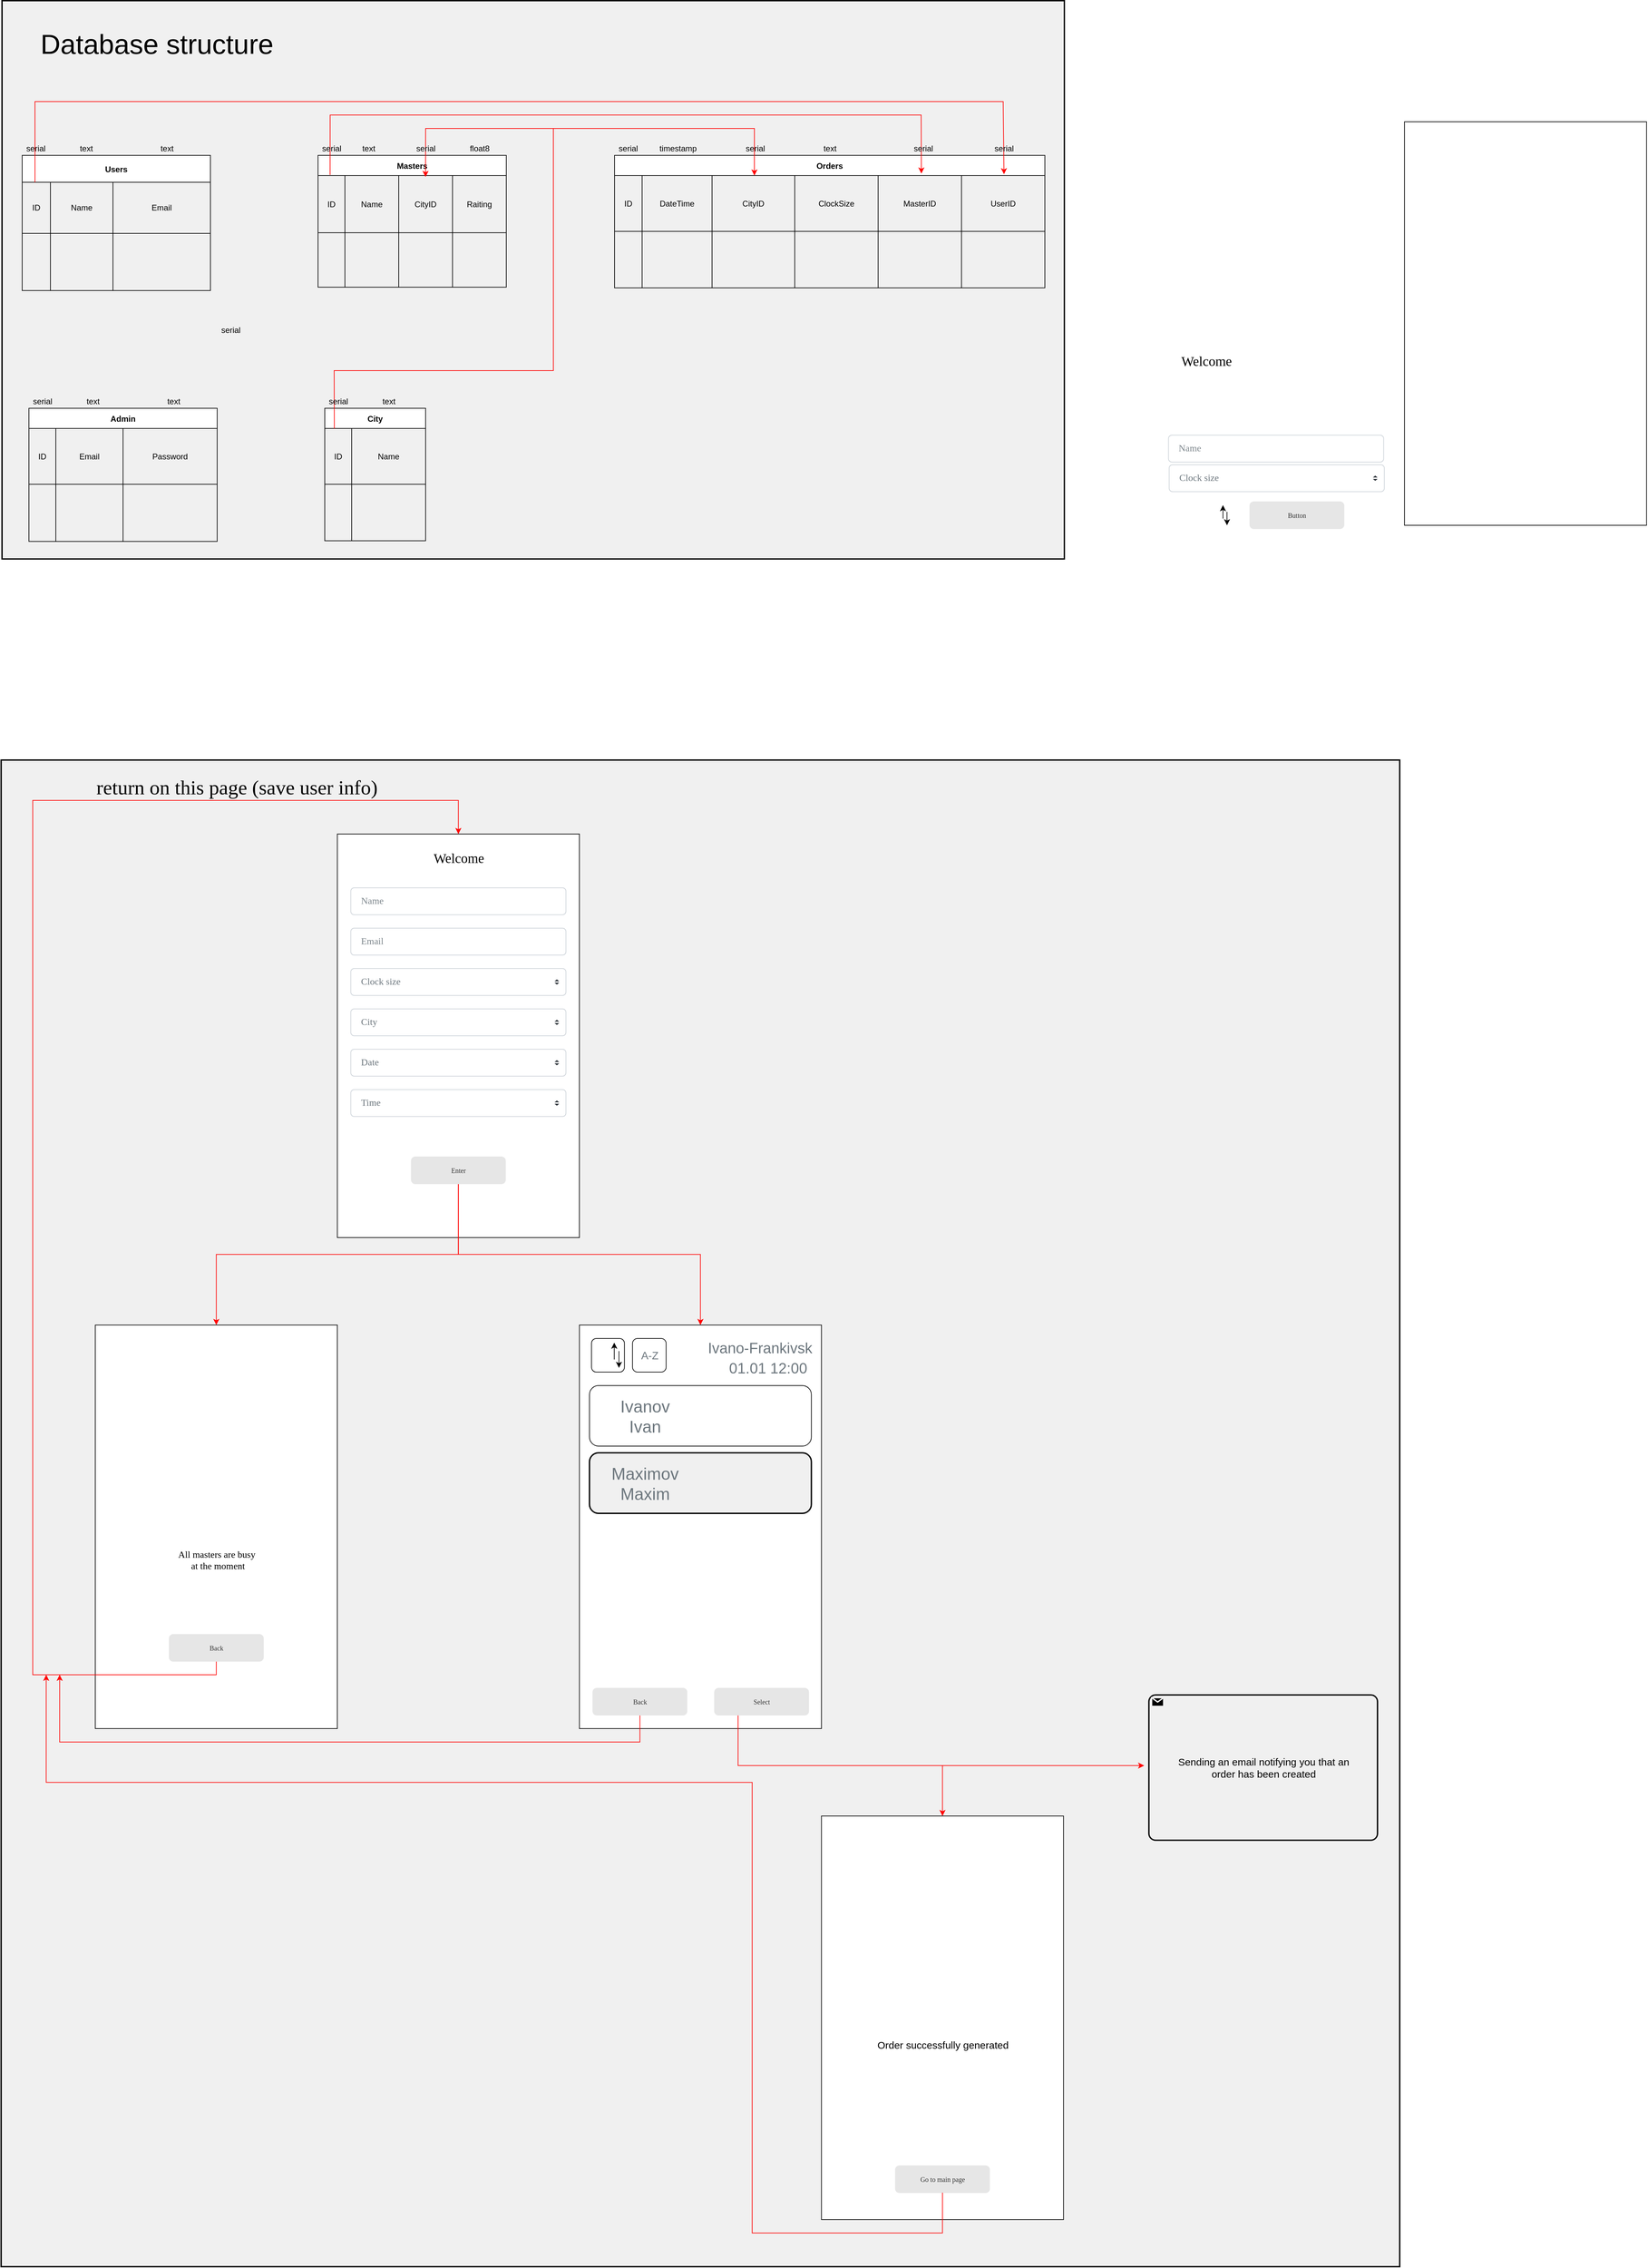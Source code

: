 <mxfile version="16.5.4" type="device"><diagram id="6AkVYwyPVbesrVdeJrqH" name="Page-1"><mxGraphModel dx="5891" dy="3206" grid="1" gridSize="10" guides="1" tooltips="1" connect="1" arrows="1" fold="1" page="1" pageScale="1" pageWidth="827" pageHeight="1169" math="0" shadow="0"><root><mxCell id="0"/><mxCell id="1" parent="0"/><mxCell id="AcTTHgDZpzaGpi12EPI8-142" value="" style="rounded=0;whiteSpace=wrap;html=1;fontSize=41;fontColor=#000000;strokeWidth=2;fillColor=#F0F0F0;gradientColor=none;" vertex="1" parent="1"><mxGeometry x="38.72" y="1169" width="2080" height="2240" as="geometry"/></mxCell><mxCell id="AcTTHgDZpzaGpi12EPI8-140" value="" style="rounded=0;whiteSpace=wrap;html=1;fontSize=15;fontColor=#000000;strokeWidth=2;fillColor=#F0F0F0;gradientColor=none;" vertex="1" parent="1"><mxGeometry x="40" y="40" width="1580" height="830" as="geometry"/></mxCell><mxCell id="aVR1BAZM5FsVwJUyfUBH-1" value="Users" style="shape=table;startSize=40;container=1;collapsible=0;childLayout=tableLayout;fontStyle=1;align=center;" parent="1" vertex="1"><mxGeometry x="70" y="270" width="280" height="201" as="geometry"/></mxCell><mxCell id="aVR1BAZM5FsVwJUyfUBH-2" value="" style="shape=tableRow;horizontal=0;startSize=0;swimlaneHead=0;swimlaneBody=0;top=0;left=0;bottom=0;right=0;collapsible=0;dropTarget=0;fillColor=none;points=[[0,0.5],[1,0.5]];portConstraint=eastwest;" parent="aVR1BAZM5FsVwJUyfUBH-1" vertex="1"><mxGeometry y="40" width="280" height="76" as="geometry"/></mxCell><mxCell id="aVR1BAZM5FsVwJUyfUBH-3" value="ID" style="shape=partialRectangle;html=1;whiteSpace=wrap;connectable=0;fillColor=none;top=0;left=0;bottom=0;right=0;overflow=hidden;" parent="aVR1BAZM5FsVwJUyfUBH-2" vertex="1"><mxGeometry width="42" height="76" as="geometry"><mxRectangle width="42" height="76" as="alternateBounds"/></mxGeometry></mxCell><mxCell id="aVR1BAZM5FsVwJUyfUBH-4" value="Name" style="shape=partialRectangle;html=1;whiteSpace=wrap;connectable=0;fillColor=none;top=0;left=0;bottom=0;right=0;overflow=hidden;" parent="aVR1BAZM5FsVwJUyfUBH-2" vertex="1"><mxGeometry x="42" width="93" height="76" as="geometry"><mxRectangle width="93" height="76" as="alternateBounds"/></mxGeometry></mxCell><mxCell id="aVR1BAZM5FsVwJUyfUBH-5" value="Email" style="shape=partialRectangle;html=1;whiteSpace=wrap;connectable=0;fillColor=none;top=0;left=0;bottom=0;right=0;overflow=hidden;" parent="aVR1BAZM5FsVwJUyfUBH-2" vertex="1"><mxGeometry x="135" width="145" height="76" as="geometry"><mxRectangle width="145" height="76" as="alternateBounds"/></mxGeometry></mxCell><mxCell id="aVR1BAZM5FsVwJUyfUBH-6" value="" style="shape=tableRow;horizontal=0;startSize=0;swimlaneHead=0;swimlaneBody=0;top=0;left=0;bottom=0;right=0;collapsible=0;dropTarget=0;fillColor=none;points=[[0,0.5],[1,0.5]];portConstraint=eastwest;" parent="aVR1BAZM5FsVwJUyfUBH-1" vertex="1"><mxGeometry y="116" width="280" height="85" as="geometry"/></mxCell><mxCell id="aVR1BAZM5FsVwJUyfUBH-7" style="shape=partialRectangle;html=1;whiteSpace=wrap;connectable=0;fillColor=none;top=0;left=0;bottom=0;right=0;overflow=hidden;" parent="aVR1BAZM5FsVwJUyfUBH-6" vertex="1"><mxGeometry width="42" height="85" as="geometry"><mxRectangle width="42" height="85" as="alternateBounds"/></mxGeometry></mxCell><mxCell id="aVR1BAZM5FsVwJUyfUBH-8" value="" style="shape=partialRectangle;html=1;whiteSpace=wrap;connectable=0;fillColor=none;top=0;left=0;bottom=0;right=0;overflow=hidden;" parent="aVR1BAZM5FsVwJUyfUBH-6" vertex="1"><mxGeometry x="42" width="93" height="85" as="geometry"><mxRectangle width="93" height="85" as="alternateBounds"/></mxGeometry></mxCell><mxCell id="aVR1BAZM5FsVwJUyfUBH-9" value="" style="shape=partialRectangle;html=1;whiteSpace=wrap;connectable=0;fillColor=none;top=0;left=0;bottom=0;right=0;overflow=hidden;" parent="aVR1BAZM5FsVwJUyfUBH-6" vertex="1"><mxGeometry x="135" width="145" height="85" as="geometry"><mxRectangle width="145" height="85" as="alternateBounds"/></mxGeometry></mxCell><mxCell id="aVR1BAZM5FsVwJUyfUBH-10" value="Masters" style="shape=table;startSize=30;container=1;collapsible=0;childLayout=tableLayout;fontStyle=1;align=center;" parent="1" vertex="1"><mxGeometry x="510" y="270" width="280" height="196" as="geometry"/></mxCell><mxCell id="aVR1BAZM5FsVwJUyfUBH-11" value="" style="shape=tableRow;horizontal=0;startSize=0;swimlaneHead=0;swimlaneBody=0;top=0;left=0;bottom=0;right=0;collapsible=0;dropTarget=0;fillColor=none;points=[[0,0.5],[1,0.5]];portConstraint=eastwest;" parent="aVR1BAZM5FsVwJUyfUBH-10" vertex="1"><mxGeometry y="30" width="280" height="85" as="geometry"/></mxCell><mxCell id="aVR1BAZM5FsVwJUyfUBH-12" value="ID" style="shape=partialRectangle;html=1;whiteSpace=wrap;connectable=0;fillColor=none;top=0;left=0;bottom=0;right=0;overflow=hidden;" parent="aVR1BAZM5FsVwJUyfUBH-11" vertex="1"><mxGeometry width="40" height="85" as="geometry"><mxRectangle width="40" height="85" as="alternateBounds"/></mxGeometry></mxCell><mxCell id="aVR1BAZM5FsVwJUyfUBH-13" value="Name" style="shape=partialRectangle;html=1;whiteSpace=wrap;connectable=0;fillColor=none;top=0;left=0;bottom=0;right=0;overflow=hidden;" parent="aVR1BAZM5FsVwJUyfUBH-11" vertex="1"><mxGeometry x="40" width="80" height="85" as="geometry"><mxRectangle width="80" height="85" as="alternateBounds"/></mxGeometry></mxCell><mxCell id="aVR1BAZM5FsVwJUyfUBH-14" value="CityID" style="shape=partialRectangle;html=1;whiteSpace=wrap;connectable=0;fillColor=none;top=0;left=0;bottom=0;right=0;overflow=hidden;" parent="aVR1BAZM5FsVwJUyfUBH-11" vertex="1"><mxGeometry x="120" width="80" height="85" as="geometry"><mxRectangle width="80" height="85" as="alternateBounds"/></mxGeometry></mxCell><mxCell id="aVR1BAZM5FsVwJUyfUBH-15" value="Raiting" style="shape=partialRectangle;html=1;whiteSpace=wrap;connectable=0;fillColor=none;top=0;left=0;bottom=0;right=0;overflow=hidden;" parent="aVR1BAZM5FsVwJUyfUBH-11" vertex="1"><mxGeometry x="200" width="80" height="85" as="geometry"><mxRectangle width="80" height="85" as="alternateBounds"/></mxGeometry></mxCell><mxCell id="aVR1BAZM5FsVwJUyfUBH-16" value="" style="shape=tableRow;horizontal=0;startSize=0;swimlaneHead=0;swimlaneBody=0;top=0;left=0;bottom=0;right=0;collapsible=0;dropTarget=0;fillColor=none;points=[[0,0.5],[1,0.5]];portConstraint=eastwest;" parent="aVR1BAZM5FsVwJUyfUBH-10" vertex="1"><mxGeometry y="115" width="280" height="81" as="geometry"/></mxCell><mxCell id="aVR1BAZM5FsVwJUyfUBH-17" style="shape=partialRectangle;html=1;whiteSpace=wrap;connectable=0;fillColor=none;top=0;left=0;bottom=0;right=0;overflow=hidden;" parent="aVR1BAZM5FsVwJUyfUBH-16" vertex="1"><mxGeometry width="40" height="81" as="geometry"><mxRectangle width="40" height="81" as="alternateBounds"/></mxGeometry></mxCell><mxCell id="aVR1BAZM5FsVwJUyfUBH-18" value="" style="shape=partialRectangle;html=1;whiteSpace=wrap;connectable=0;fillColor=none;top=0;left=0;bottom=0;right=0;overflow=hidden;" parent="aVR1BAZM5FsVwJUyfUBH-16" vertex="1"><mxGeometry x="40" width="80" height="81" as="geometry"><mxRectangle width="80" height="81" as="alternateBounds"/></mxGeometry></mxCell><mxCell id="aVR1BAZM5FsVwJUyfUBH-19" value="" style="shape=partialRectangle;html=1;whiteSpace=wrap;connectable=0;fillColor=none;top=0;left=0;bottom=0;right=0;overflow=hidden;" parent="aVR1BAZM5FsVwJUyfUBH-16" vertex="1"><mxGeometry x="120" width="80" height="81" as="geometry"><mxRectangle width="80" height="81" as="alternateBounds"/></mxGeometry></mxCell><mxCell id="aVR1BAZM5FsVwJUyfUBH-20" value="" style="shape=partialRectangle;html=1;whiteSpace=wrap;connectable=0;fillColor=none;top=0;left=0;bottom=0;right=0;overflow=hidden;" parent="aVR1BAZM5FsVwJUyfUBH-16" vertex="1"><mxGeometry x="200" width="80" height="81" as="geometry"><mxRectangle width="80" height="81" as="alternateBounds"/></mxGeometry></mxCell><mxCell id="aVR1BAZM5FsVwJUyfUBH-21" value="Orders" style="shape=table;startSize=30;container=1;collapsible=0;childLayout=tableLayout;fontStyle=1;align=center;" parent="1" vertex="1"><mxGeometry x="951" y="270" width="640" height="197" as="geometry"/></mxCell><mxCell id="aVR1BAZM5FsVwJUyfUBH-22" value="" style="shape=tableRow;horizontal=0;startSize=0;swimlaneHead=0;swimlaneBody=0;top=0;left=0;bottom=0;right=0;collapsible=0;dropTarget=0;fillColor=none;points=[[0,0.5],[1,0.5]];portConstraint=eastwest;" parent="aVR1BAZM5FsVwJUyfUBH-21" vertex="1"><mxGeometry y="30" width="640" height="83" as="geometry"/></mxCell><mxCell id="aVR1BAZM5FsVwJUyfUBH-23" value="ID" style="shape=partialRectangle;html=1;whiteSpace=wrap;connectable=0;fillColor=none;top=0;left=0;bottom=0;right=0;overflow=hidden;" parent="aVR1BAZM5FsVwJUyfUBH-22" vertex="1"><mxGeometry width="41" height="83" as="geometry"><mxRectangle width="41" height="83" as="alternateBounds"/></mxGeometry></mxCell><mxCell id="aVR1BAZM5FsVwJUyfUBH-24" value="DateTime" style="shape=partialRectangle;html=1;whiteSpace=wrap;connectable=0;fillColor=none;top=0;left=0;bottom=0;right=0;overflow=hidden;" parent="aVR1BAZM5FsVwJUyfUBH-22" vertex="1"><mxGeometry x="41" width="104" height="83" as="geometry"><mxRectangle width="104" height="83" as="alternateBounds"/></mxGeometry></mxCell><mxCell id="aVR1BAZM5FsVwJUyfUBH-25" value="CityID" style="shape=partialRectangle;html=1;whiteSpace=wrap;connectable=0;fillColor=none;top=0;left=0;bottom=0;right=0;overflow=hidden;" parent="aVR1BAZM5FsVwJUyfUBH-22" vertex="1"><mxGeometry x="145" width="123" height="83" as="geometry"><mxRectangle width="123" height="83" as="alternateBounds"/></mxGeometry></mxCell><mxCell id="aVR1BAZM5FsVwJUyfUBH-26" value="ClockSize" style="shape=partialRectangle;html=1;whiteSpace=wrap;connectable=0;fillColor=none;top=0;left=0;bottom=0;right=0;overflow=hidden;" parent="aVR1BAZM5FsVwJUyfUBH-22" vertex="1"><mxGeometry x="268" width="124" height="83" as="geometry"><mxRectangle width="124" height="83" as="alternateBounds"/></mxGeometry></mxCell><mxCell id="aVR1BAZM5FsVwJUyfUBH-27" value="MasterID" style="shape=partialRectangle;html=1;whiteSpace=wrap;connectable=0;fillColor=none;top=0;left=0;bottom=0;right=0;overflow=hidden;" parent="aVR1BAZM5FsVwJUyfUBH-22" vertex="1"><mxGeometry x="392" width="124" height="83" as="geometry"><mxRectangle width="124" height="83" as="alternateBounds"/></mxGeometry></mxCell><mxCell id="aVR1BAZM5FsVwJUyfUBH-28" value="UserID" style="shape=partialRectangle;html=1;whiteSpace=wrap;connectable=0;fillColor=none;top=0;left=0;bottom=0;right=0;overflow=hidden;" parent="aVR1BAZM5FsVwJUyfUBH-22" vertex="1"><mxGeometry x="516" width="124" height="83" as="geometry"><mxRectangle width="124" height="83" as="alternateBounds"/></mxGeometry></mxCell><mxCell id="aVR1BAZM5FsVwJUyfUBH-29" value="" style="shape=tableRow;horizontal=0;startSize=0;swimlaneHead=0;swimlaneBody=0;top=0;left=0;bottom=0;right=0;collapsible=0;dropTarget=0;fillColor=none;points=[[0,0.5],[1,0.5]];portConstraint=eastwest;" parent="aVR1BAZM5FsVwJUyfUBH-21" vertex="1"><mxGeometry y="113" width="640" height="84" as="geometry"/></mxCell><mxCell id="aVR1BAZM5FsVwJUyfUBH-30" value="" style="shape=partialRectangle;html=1;whiteSpace=wrap;connectable=0;fillColor=none;top=0;left=0;bottom=0;right=0;overflow=hidden;" parent="aVR1BAZM5FsVwJUyfUBH-29" vertex="1"><mxGeometry width="41" height="84" as="geometry"><mxRectangle width="41" height="84" as="alternateBounds"/></mxGeometry></mxCell><mxCell id="aVR1BAZM5FsVwJUyfUBH-31" value="" style="shape=partialRectangle;html=1;whiteSpace=wrap;connectable=0;fillColor=none;top=0;left=0;bottom=0;right=0;overflow=hidden;" parent="aVR1BAZM5FsVwJUyfUBH-29" vertex="1"><mxGeometry x="41" width="104" height="84" as="geometry"><mxRectangle width="104" height="84" as="alternateBounds"/></mxGeometry></mxCell><mxCell id="aVR1BAZM5FsVwJUyfUBH-32" value="" style="shape=partialRectangle;html=1;whiteSpace=wrap;connectable=0;fillColor=none;top=0;left=0;bottom=0;right=0;overflow=hidden;" parent="aVR1BAZM5FsVwJUyfUBH-29" vertex="1"><mxGeometry x="145" width="123" height="84" as="geometry"><mxRectangle width="123" height="84" as="alternateBounds"/></mxGeometry></mxCell><mxCell id="aVR1BAZM5FsVwJUyfUBH-33" style="shape=partialRectangle;html=1;whiteSpace=wrap;connectable=0;fillColor=none;top=0;left=0;bottom=0;right=0;overflow=hidden;" parent="aVR1BAZM5FsVwJUyfUBH-29" vertex="1"><mxGeometry x="268" width="124" height="84" as="geometry"><mxRectangle width="124" height="84" as="alternateBounds"/></mxGeometry></mxCell><mxCell id="aVR1BAZM5FsVwJUyfUBH-34" style="shape=partialRectangle;html=1;whiteSpace=wrap;connectable=0;fillColor=none;top=0;left=0;bottom=0;right=0;overflow=hidden;" parent="aVR1BAZM5FsVwJUyfUBH-29" vertex="1"><mxGeometry x="392" width="124" height="84" as="geometry"><mxRectangle width="124" height="84" as="alternateBounds"/></mxGeometry></mxCell><mxCell id="aVR1BAZM5FsVwJUyfUBH-35" style="shape=partialRectangle;html=1;whiteSpace=wrap;connectable=0;fillColor=none;top=0;left=0;bottom=0;right=0;overflow=hidden;" parent="aVR1BAZM5FsVwJUyfUBH-29" vertex="1"><mxGeometry x="516" width="124" height="84" as="geometry"><mxRectangle width="124" height="84" as="alternateBounds"/></mxGeometry></mxCell><mxCell id="aVR1BAZM5FsVwJUyfUBH-36" value="Admin" style="shape=table;startSize=30;container=1;collapsible=0;childLayout=tableLayout;fontStyle=1;align=center;" parent="1" vertex="1"><mxGeometry x="80" y="646" width="280" height="198" as="geometry"/></mxCell><mxCell id="aVR1BAZM5FsVwJUyfUBH-37" value="" style="shape=tableRow;horizontal=0;startSize=0;swimlaneHead=0;swimlaneBody=0;top=0;left=0;bottom=0;right=0;collapsible=0;dropTarget=0;fillColor=none;points=[[0,0.5],[1,0.5]];portConstraint=eastwest;" parent="aVR1BAZM5FsVwJUyfUBH-36" vertex="1"><mxGeometry y="30" width="280" height="83" as="geometry"/></mxCell><mxCell id="aVR1BAZM5FsVwJUyfUBH-38" value="ID" style="shape=partialRectangle;html=1;whiteSpace=wrap;connectable=0;fillColor=none;top=0;left=0;bottom=0;right=0;overflow=hidden;" parent="aVR1BAZM5FsVwJUyfUBH-37" vertex="1"><mxGeometry width="40" height="83" as="geometry"><mxRectangle width="40" height="83" as="alternateBounds"/></mxGeometry></mxCell><mxCell id="aVR1BAZM5FsVwJUyfUBH-39" value="Email" style="shape=partialRectangle;html=1;whiteSpace=wrap;connectable=0;fillColor=none;top=0;left=0;bottom=0;right=0;overflow=hidden;" parent="aVR1BAZM5FsVwJUyfUBH-37" vertex="1"><mxGeometry x="40" width="100" height="83" as="geometry"><mxRectangle width="100" height="83" as="alternateBounds"/></mxGeometry></mxCell><mxCell id="aVR1BAZM5FsVwJUyfUBH-40" value="Password" style="shape=partialRectangle;html=1;whiteSpace=wrap;connectable=0;fillColor=none;top=0;left=0;bottom=0;right=0;overflow=hidden;" parent="aVR1BAZM5FsVwJUyfUBH-37" vertex="1"><mxGeometry x="140" width="140" height="83" as="geometry"><mxRectangle width="140" height="83" as="alternateBounds"/></mxGeometry></mxCell><mxCell id="aVR1BAZM5FsVwJUyfUBH-41" value="" style="shape=tableRow;horizontal=0;startSize=0;swimlaneHead=0;swimlaneBody=0;top=0;left=0;bottom=0;right=0;collapsible=0;dropTarget=0;fillColor=none;points=[[0,0.5],[1,0.5]];portConstraint=eastwest;" parent="aVR1BAZM5FsVwJUyfUBH-36" vertex="1"><mxGeometry y="113" width="280" height="85" as="geometry"/></mxCell><mxCell id="aVR1BAZM5FsVwJUyfUBH-42" value="" style="shape=partialRectangle;html=1;whiteSpace=wrap;connectable=0;fillColor=none;top=0;left=0;bottom=0;right=0;overflow=hidden;" parent="aVR1BAZM5FsVwJUyfUBH-41" vertex="1"><mxGeometry width="40" height="85" as="geometry"><mxRectangle width="40" height="85" as="alternateBounds"/></mxGeometry></mxCell><mxCell id="aVR1BAZM5FsVwJUyfUBH-43" value="" style="shape=partialRectangle;html=1;whiteSpace=wrap;connectable=0;fillColor=none;top=0;left=0;bottom=0;right=0;overflow=hidden;" parent="aVR1BAZM5FsVwJUyfUBH-41" vertex="1"><mxGeometry x="40" width="100" height="85" as="geometry"><mxRectangle width="100" height="85" as="alternateBounds"/></mxGeometry></mxCell><mxCell id="aVR1BAZM5FsVwJUyfUBH-44" value="" style="shape=partialRectangle;html=1;whiteSpace=wrap;connectable=0;fillColor=none;top=0;left=0;bottom=0;right=0;overflow=hidden;" parent="aVR1BAZM5FsVwJUyfUBH-41" vertex="1"><mxGeometry x="140" width="140" height="85" as="geometry"><mxRectangle width="140" height="85" as="alternateBounds"/></mxGeometry></mxCell><mxCell id="aVR1BAZM5FsVwJUyfUBH-45" value="City" style="shape=table;startSize=30;container=1;collapsible=0;childLayout=tableLayout;fontStyle=1;align=center;" parent="1" vertex="1"><mxGeometry x="520" y="646" width="150" height="197" as="geometry"/></mxCell><mxCell id="aVR1BAZM5FsVwJUyfUBH-46" value="" style="shape=tableRow;horizontal=0;startSize=0;swimlaneHead=0;swimlaneBody=0;top=0;left=0;bottom=0;right=0;collapsible=0;dropTarget=0;fillColor=none;points=[[0,0.5],[1,0.5]];portConstraint=eastwest;" parent="aVR1BAZM5FsVwJUyfUBH-45" vertex="1"><mxGeometry y="30" width="150" height="83" as="geometry"/></mxCell><mxCell id="aVR1BAZM5FsVwJUyfUBH-47" value="ID" style="shape=partialRectangle;html=1;whiteSpace=wrap;connectable=0;fillColor=none;top=0;left=0;bottom=0;right=0;overflow=hidden;" parent="aVR1BAZM5FsVwJUyfUBH-46" vertex="1"><mxGeometry width="40" height="83" as="geometry"><mxRectangle width="40" height="83" as="alternateBounds"/></mxGeometry></mxCell><mxCell id="aVR1BAZM5FsVwJUyfUBH-48" value="Name" style="shape=partialRectangle;html=1;whiteSpace=wrap;connectable=0;fillColor=none;top=0;left=0;bottom=0;right=0;overflow=hidden;" parent="aVR1BAZM5FsVwJUyfUBH-46" vertex="1"><mxGeometry x="40" width="110" height="83" as="geometry"><mxRectangle width="110" height="83" as="alternateBounds"/></mxGeometry></mxCell><mxCell id="aVR1BAZM5FsVwJUyfUBH-49" value="" style="shape=tableRow;horizontal=0;startSize=0;swimlaneHead=0;swimlaneBody=0;top=0;left=0;bottom=0;right=0;collapsible=0;dropTarget=0;fillColor=none;points=[[0,0.5],[1,0.5]];portConstraint=eastwest;" parent="aVR1BAZM5FsVwJUyfUBH-45" vertex="1"><mxGeometry y="113" width="150" height="84" as="geometry"/></mxCell><mxCell id="aVR1BAZM5FsVwJUyfUBH-50" value="" style="shape=partialRectangle;html=1;whiteSpace=wrap;connectable=0;fillColor=none;top=0;left=0;bottom=0;right=0;overflow=hidden;" parent="aVR1BAZM5FsVwJUyfUBH-49" vertex="1"><mxGeometry width="40" height="84" as="geometry"><mxRectangle width="40" height="84" as="alternateBounds"/></mxGeometry></mxCell><mxCell id="aVR1BAZM5FsVwJUyfUBH-51" value="" style="shape=partialRectangle;html=1;whiteSpace=wrap;connectable=0;fillColor=none;top=0;left=0;bottom=0;right=0;overflow=hidden;" parent="aVR1BAZM5FsVwJUyfUBH-49" vertex="1"><mxGeometry x="40" width="110" height="84" as="geometry"><mxRectangle width="110" height="84" as="alternateBounds"/></mxGeometry></mxCell><mxCell id="aVR1BAZM5FsVwJUyfUBH-52" value="" style="endArrow=classic;html=1;rounded=0;strokeColor=#FF0000;exitX=0.095;exitY=0.001;exitDx=0;exitDy=0;exitPerimeter=0;" parent="1" source="aVR1BAZM5FsVwJUyfUBH-46" edge="1"><mxGeometry width="50" height="50" relative="1" as="geometry"><mxPoint x="500" y="660" as="sourcePoint"/><mxPoint x="1159" y="300" as="targetPoint"/><Array as="points"><mxPoint x="534" y="590"/><mxPoint x="860" y="590"/><mxPoint x="860" y="230"/><mxPoint x="1159" y="230"/></Array></mxGeometry></mxCell><mxCell id="aVR1BAZM5FsVwJUyfUBH-53" value="" style="endArrow=classic;html=1;rounded=0;strokeColor=#FF0000;exitX=0.064;exitY=-0.012;exitDx=0;exitDy=0;exitPerimeter=0;entryX=0.713;entryY=-0.036;entryDx=0;entryDy=0;entryPerimeter=0;" parent="1" source="aVR1BAZM5FsVwJUyfUBH-11" target="aVR1BAZM5FsVwJUyfUBH-22" edge="1"><mxGeometry width="50" height="50" relative="1" as="geometry"><mxPoint x="550" y="230" as="sourcePoint"/><mxPoint x="1430" y="190" as="targetPoint"/><Array as="points"><mxPoint x="528" y="210"/><mxPoint x="1407" y="210"/></Array></mxGeometry></mxCell><mxCell id="aVR1BAZM5FsVwJUyfUBH-54" value="" style="endArrow=classic;html=1;rounded=0;strokeColor=#FF0000;entryX=0.571;entryY=0.024;entryDx=0;entryDy=0;entryPerimeter=0;" parent="1" target="aVR1BAZM5FsVwJUyfUBH-11" edge="1"><mxGeometry width="50" height="50" relative="1" as="geometry"><mxPoint x="860" y="230" as="sourcePoint"/><mxPoint x="630" y="230" as="targetPoint"/><Array as="points"><mxPoint x="670" y="230"/></Array></mxGeometry></mxCell><mxCell id="aVR1BAZM5FsVwJUyfUBH-55" value="" style="endArrow=classic;html=1;rounded=0;strokeColor=#FF0000;exitX=0.068;exitY=0;exitDx=0;exitDy=0;exitPerimeter=0;entryX=0.905;entryY=-0.024;entryDx=0;entryDy=0;entryPerimeter=0;" parent="1" source="aVR1BAZM5FsVwJUyfUBH-2" target="aVR1BAZM5FsVwJUyfUBH-22" edge="1"><mxGeometry width="50" height="50" relative="1" as="geometry"><mxPoint x="170" y="230" as="sourcePoint"/><mxPoint x="1590" y="220" as="targetPoint"/><Array as="points"><mxPoint x="89" y="190"/><mxPoint x="1529" y="190"/></Array></mxGeometry></mxCell><mxCell id="aVR1BAZM5FsVwJUyfUBH-56" value="text" style="text;html=1;align=center;verticalAlign=middle;resizable=0;points=[];autosize=1;strokeColor=none;fillColor=none;" parent="1" vertex="1"><mxGeometry x="160" y="626" width="30" height="20" as="geometry"/></mxCell><mxCell id="aVR1BAZM5FsVwJUyfUBH-57" value="text" style="text;html=1;align=center;verticalAlign=middle;resizable=0;points=[];autosize=1;strokeColor=none;fillColor=none;" parent="1" vertex="1"><mxGeometry x="150" y="250" width="30" height="20" as="geometry"/></mxCell><mxCell id="aVR1BAZM5FsVwJUyfUBH-58" value="text" style="text;html=1;align=center;verticalAlign=middle;resizable=0;points=[];autosize=1;strokeColor=none;fillColor=none;" parent="1" vertex="1"><mxGeometry x="600" y="626" width="30" height="20" as="geometry"/></mxCell><mxCell id="aVR1BAZM5FsVwJUyfUBH-59" value="text" style="text;html=1;align=center;verticalAlign=middle;resizable=0;points=[];autosize=1;strokeColor=none;fillColor=none;" parent="1" vertex="1"><mxGeometry x="570" y="250" width="30" height="20" as="geometry"/></mxCell><mxCell id="aVR1BAZM5FsVwJUyfUBH-60" value="text" style="text;html=1;align=center;verticalAlign=middle;resizable=0;points=[];autosize=1;strokeColor=none;fillColor=none;" parent="1" vertex="1"><mxGeometry x="280" y="626" width="30" height="20" as="geometry"/></mxCell><mxCell id="aVR1BAZM5FsVwJUyfUBH-61" value="text" style="text;html=1;align=center;verticalAlign=middle;resizable=0;points=[];autosize=1;strokeColor=none;fillColor=none;" parent="1" vertex="1"><mxGeometry x="270" y="250" width="30" height="20" as="geometry"/></mxCell><mxCell id="aVR1BAZM5FsVwJUyfUBH-62" value="text" style="text;html=1;align=center;verticalAlign=middle;resizable=0;points=[];autosize=1;strokeColor=none;fillColor=none;" parent="1" vertex="1"><mxGeometry x="1256" y="250" width="30" height="20" as="geometry"/></mxCell><mxCell id="aVR1BAZM5FsVwJUyfUBH-63" value="timestamp" style="text;html=1;align=center;verticalAlign=middle;resizable=0;points=[];autosize=1;strokeColor=none;fillColor=none;" parent="1" vertex="1"><mxGeometry x="1010" y="250" width="70" height="20" as="geometry"/></mxCell><mxCell id="aVR1BAZM5FsVwJUyfUBH-64" value="serial" style="text;html=1;align=center;verticalAlign=middle;resizable=0;points=[];autosize=1;strokeColor=none;fillColor=none;" parent="1" vertex="1"><mxGeometry x="70" y="250" width="40" height="20" as="geometry"/></mxCell><mxCell id="aVR1BAZM5FsVwJUyfUBH-65" value="serial" style="text;html=1;align=center;verticalAlign=middle;resizable=0;points=[];autosize=1;strokeColor=none;fillColor=none;" parent="1" vertex="1"><mxGeometry x="360" y="520" width="40" height="20" as="geometry"/></mxCell><mxCell id="aVR1BAZM5FsVwJUyfUBH-66" value="serial" style="text;html=1;align=center;verticalAlign=middle;resizable=0;points=[];autosize=1;strokeColor=none;fillColor=none;" parent="1" vertex="1"><mxGeometry x="80" y="626" width="40" height="20" as="geometry"/></mxCell><mxCell id="aVR1BAZM5FsVwJUyfUBH-67" value="serial" style="text;html=1;align=center;verticalAlign=middle;resizable=0;points=[];autosize=1;strokeColor=none;fillColor=none;" parent="1" vertex="1"><mxGeometry x="520" y="626" width="40" height="20" as="geometry"/></mxCell><mxCell id="aVR1BAZM5FsVwJUyfUBH-68" value="serial" style="text;html=1;align=center;verticalAlign=middle;resizable=0;points=[];autosize=1;strokeColor=none;fillColor=none;" parent="1" vertex="1"><mxGeometry x="510" y="250" width="40" height="20" as="geometry"/></mxCell><mxCell id="aVR1BAZM5FsVwJUyfUBH-69" value="serial" style="text;html=1;align=center;verticalAlign=middle;resizable=0;points=[];autosize=1;strokeColor=none;fillColor=none;" parent="1" vertex="1"><mxGeometry x="650" y="250" width="40" height="20" as="geometry"/></mxCell><mxCell id="aVR1BAZM5FsVwJUyfUBH-70" value="serial" style="text;html=1;align=center;verticalAlign=middle;resizable=0;points=[];autosize=1;strokeColor=none;fillColor=none;" parent="1" vertex="1"><mxGeometry x="951" y="250" width="40" height="20" as="geometry"/></mxCell><mxCell id="aVR1BAZM5FsVwJUyfUBH-71" value="serial" style="text;html=1;align=center;verticalAlign=middle;resizable=0;points=[];autosize=1;strokeColor=none;fillColor=none;" parent="1" vertex="1"><mxGeometry x="1140" y="250" width="40" height="20" as="geometry"/></mxCell><mxCell id="aVR1BAZM5FsVwJUyfUBH-72" value="serial" style="text;html=1;align=center;verticalAlign=middle;resizable=0;points=[];autosize=1;strokeColor=none;fillColor=none;" parent="1" vertex="1"><mxGeometry x="1390" y="250" width="40" height="20" as="geometry"/></mxCell><mxCell id="aVR1BAZM5FsVwJUyfUBH-73" value="serial" style="text;html=1;align=center;verticalAlign=middle;resizable=0;points=[];autosize=1;strokeColor=none;fillColor=none;" parent="1" vertex="1"><mxGeometry x="1510" y="250" width="40" height="20" as="geometry"/></mxCell><mxCell id="AcTTHgDZpzaGpi12EPI8-1" value="float8" style="text;html=1;align=center;verticalAlign=middle;resizable=0;points=[];autosize=1;strokeColor=none;fillColor=none;" vertex="1" parent="1"><mxGeometry x="730" y="250" width="40" height="20" as="geometry"/></mxCell><mxCell id="AcTTHgDZpzaGpi12EPI8-2" value="" style="rounded=0;whiteSpace=wrap;html=1;" vertex="1" parent="1"><mxGeometry x="538.72" y="1279" width="360" height="600" as="geometry"/></mxCell><mxCell id="AcTTHgDZpzaGpi12EPI8-3" value="Clock size" style="html=1;shadow=0;dashed=0;shape=mxgraph.bootstrap.rrect;rSize=5;fillColor=#ffffff;strokeColor=#CED4DA;align=left;spacing=15;fontSize=14;fontColor=#6C767D;fontFamily=Verdana;" vertex="1" parent="1"><mxGeometry x="558.72" y="1479" width="320" height="40" as="geometry"/></mxCell><mxCell id="AcTTHgDZpzaGpi12EPI8-4" value="" style="shape=triangle;direction=south;fillColor=#343A40;strokeColor=none;perimeter=none;fontFamily=Verdana;fontSize=14;fontColor=#7D868C;" vertex="1" parent="AcTTHgDZpzaGpi12EPI8-3"><mxGeometry x="1" y="0.5" width="7" height="3" relative="1" as="geometry"><mxPoint x="-17" y="1" as="offset"/></mxGeometry></mxCell><mxCell id="AcTTHgDZpzaGpi12EPI8-5" value="" style="shape=triangle;direction=north;fillColor=#343A40;strokeColor=none;perimeter=none;fontFamily=Verdana;fontSize=14;fontColor=#7D868C;" vertex="1" parent="AcTTHgDZpzaGpi12EPI8-3"><mxGeometry x="1" y="0.5" width="7" height="3" relative="1" as="geometry"><mxPoint x="-17" y="-4" as="offset"/></mxGeometry></mxCell><mxCell id="AcTTHgDZpzaGpi12EPI8-6" value="Name" style="html=1;shadow=0;dashed=0;shape=mxgraph.bootstrap.rrect;rSize=5;strokeColor=#CED4DA;html=1;whiteSpace=wrap;fillColor=#FFFFFF;fontColor=#7D868C;align=left;spacing=15;fontSize=14;fontFamily=Verdana;" vertex="1" parent="1"><mxGeometry x="558.72" y="1359" width="320" height="40" as="geometry"/></mxCell><mxCell id="AcTTHgDZpzaGpi12EPI8-7" value="Email" style="html=1;shadow=0;dashed=0;shape=mxgraph.bootstrap.rrect;rSize=5;strokeColor=#CED4DA;html=1;whiteSpace=wrap;fillColor=#FFFFFF;fontColor=#7D868C;align=left;spacing=15;fontSize=14;fontFamily=Verdana;" vertex="1" parent="1"><mxGeometry x="558.72" y="1419" width="320" height="40" as="geometry"/></mxCell><mxCell id="AcTTHgDZpzaGpi12EPI8-8" value="City" style="html=1;shadow=0;dashed=0;shape=mxgraph.bootstrap.rrect;rSize=5;fillColor=#ffffff;strokeColor=#CED4DA;align=left;spacing=15;fontSize=14;fontColor=#6C767D;fontFamily=Verdana;" vertex="1" parent="1"><mxGeometry x="558.72" y="1539" width="320" height="40" as="geometry"/></mxCell><mxCell id="AcTTHgDZpzaGpi12EPI8-9" value="" style="shape=triangle;direction=south;fillColor=#343A40;strokeColor=none;perimeter=none;fontFamily=Verdana;fontSize=14;fontColor=#7D868C;" vertex="1" parent="AcTTHgDZpzaGpi12EPI8-8"><mxGeometry x="1" y="0.5" width="7" height="3" relative="1" as="geometry"><mxPoint x="-17" y="1" as="offset"/></mxGeometry></mxCell><mxCell id="AcTTHgDZpzaGpi12EPI8-10" value="" style="shape=triangle;direction=north;fillColor=#343A40;strokeColor=none;perimeter=none;fontFamily=Verdana;fontSize=14;fontColor=#7D868C;" vertex="1" parent="AcTTHgDZpzaGpi12EPI8-8"><mxGeometry x="1" y="0.5" width="7" height="3" relative="1" as="geometry"><mxPoint x="-17" y="-4" as="offset"/></mxGeometry></mxCell><mxCell id="AcTTHgDZpzaGpi12EPI8-11" value="Date" style="html=1;shadow=0;dashed=0;shape=mxgraph.bootstrap.rrect;rSize=5;fillColor=#ffffff;strokeColor=#CED4DA;align=left;spacing=15;fontSize=14;fontColor=#6C767D;fontFamily=Verdana;" vertex="1" parent="1"><mxGeometry x="558.72" y="1599" width="320" height="40" as="geometry"/></mxCell><mxCell id="AcTTHgDZpzaGpi12EPI8-12" value="" style="shape=triangle;direction=south;fillColor=#343A40;strokeColor=none;perimeter=none;fontFamily=Verdana;fontSize=14;fontColor=#7D868C;" vertex="1" parent="AcTTHgDZpzaGpi12EPI8-11"><mxGeometry x="1" y="0.5" width="7" height="3" relative="1" as="geometry"><mxPoint x="-17" y="1" as="offset"/></mxGeometry></mxCell><mxCell id="AcTTHgDZpzaGpi12EPI8-13" value="" style="shape=triangle;direction=north;fillColor=#343A40;strokeColor=none;perimeter=none;fontFamily=Verdana;fontSize=14;fontColor=#7D868C;" vertex="1" parent="AcTTHgDZpzaGpi12EPI8-11"><mxGeometry x="1" y="0.5" width="7" height="3" relative="1" as="geometry"><mxPoint x="-17" y="-4" as="offset"/></mxGeometry></mxCell><mxCell id="AcTTHgDZpzaGpi12EPI8-14" value="Time" style="html=1;shadow=0;dashed=0;shape=mxgraph.bootstrap.rrect;rSize=5;fillColor=#ffffff;strokeColor=#CED4DA;align=left;spacing=15;fontSize=14;fontColor=#6C767D;fontFamily=Verdana;" vertex="1" parent="1"><mxGeometry x="558.72" y="1659" width="320" height="40" as="geometry"/></mxCell><mxCell id="AcTTHgDZpzaGpi12EPI8-15" value="" style="shape=triangle;direction=south;fillColor=#343A40;strokeColor=none;perimeter=none;fontFamily=Verdana;fontSize=14;fontColor=#7D868C;" vertex="1" parent="AcTTHgDZpzaGpi12EPI8-14"><mxGeometry x="1" y="0.5" width="7" height="3" relative="1" as="geometry"><mxPoint x="-17" y="1" as="offset"/></mxGeometry></mxCell><mxCell id="AcTTHgDZpzaGpi12EPI8-16" value="" style="shape=triangle;direction=north;fillColor=#343A40;strokeColor=none;perimeter=none;fontFamily=Verdana;fontSize=14;fontColor=#7D868C;" vertex="1" parent="AcTTHgDZpzaGpi12EPI8-14"><mxGeometry x="1" y="0.5" width="7" height="3" relative="1" as="geometry"><mxPoint x="-17" y="-4" as="offset"/></mxGeometry></mxCell><mxCell id="AcTTHgDZpzaGpi12EPI8-17" style="edgeStyle=orthogonalEdgeStyle;rounded=0;orthogonalLoop=1;jettySize=auto;html=1;exitX=0.5;exitY=1;exitDx=0;exitDy=0;entryX=0.5;entryY=0;entryDx=0;entryDy=0;fontFamily=Verdana;fontSize=14;fontColor=#7D868C;strokeColor=#FF0000;" edge="1" parent="1" source="AcTTHgDZpzaGpi12EPI8-19" target="AcTTHgDZpzaGpi12EPI8-20"><mxGeometry relative="1" as="geometry"/></mxCell><mxCell id="AcTTHgDZpzaGpi12EPI8-18" style="edgeStyle=orthogonalEdgeStyle;rounded=0;orthogonalLoop=1;jettySize=auto;html=1;exitX=0.5;exitY=1;exitDx=0;exitDy=0;entryX=0.5;entryY=0;entryDx=0;entryDy=0;fontFamily=Verdana;fontSize=14;fontColor=#7D868C;strokeColor=#FF0000;" edge="1" parent="1" source="AcTTHgDZpzaGpi12EPI8-19" target="AcTTHgDZpzaGpi12EPI8-21"><mxGeometry relative="1" as="geometry"/></mxCell><mxCell id="AcTTHgDZpzaGpi12EPI8-19" value="Enter" style="rounded=1;html=1;shadow=0;dashed=0;whiteSpace=wrap;fontSize=10;fillColor=#E6E6E6;align=center;strokeColor=#E6E6E6;fontColor=#333333;fontFamily=Verdana;" vertex="1" parent="1"><mxGeometry x="648.72" y="1759" width="140" height="40" as="geometry"/></mxCell><mxCell id="AcTTHgDZpzaGpi12EPI8-20" value="" style="rounded=0;whiteSpace=wrap;html=1;" vertex="1" parent="1"><mxGeometry x="178.72" y="2009" width="360" height="600" as="geometry"/></mxCell><mxCell id="AcTTHgDZpzaGpi12EPI8-21" value="" style="rounded=0;whiteSpace=wrap;html=1;" vertex="1" parent="1"><mxGeometry x="898.72" y="2009" width="360" height="600" as="geometry"/></mxCell><mxCell id="AcTTHgDZpzaGpi12EPI8-22" value="All masters are busy&lt;br&gt;&amp;nbsp;at the moment" style="text;html=1;align=center;verticalAlign=middle;resizable=0;points=[];autosize=1;strokeColor=none;fillColor=none;fontSize=14;fontFamily=Verdana;fontColor=#000000;" vertex="1" parent="1"><mxGeometry x="278.72" y="2339" width="160" height="40" as="geometry"/></mxCell><mxCell id="AcTTHgDZpzaGpi12EPI8-23" value="" style="shape=image;html=1;verticalAlign=top;verticalLabelPosition=bottom;labelBackgroundColor=#ffffff;imageAspect=0;aspect=fixed;image=https://cdn2.iconfinder.com/data/icons/new-year-s-hand-drawn-basic/64/electronic_clock_1200-128.png;fontFamily=Verdana;fontSize=14;fontColor=#000000;strokeWidth=1;fillColor=none;" vertex="1" parent="1"><mxGeometry x="294.72" y="2199" width="128" height="128" as="geometry"/></mxCell><mxCell id="AcTTHgDZpzaGpi12EPI8-24" style="edgeStyle=orthogonalEdgeStyle;rounded=0;orthogonalLoop=1;jettySize=auto;html=1;exitX=0.5;exitY=1;exitDx=0;exitDy=0;fontFamily=Verdana;fontSize=14;fontColor=#000000;entryX=0.5;entryY=0;entryDx=0;entryDy=0;strokeColor=#FF0000;" edge="1" parent="1" source="AcTTHgDZpzaGpi12EPI8-25" target="AcTTHgDZpzaGpi12EPI8-2"><mxGeometry relative="1" as="geometry"><mxPoint x="425.72" y="1269" as="targetPoint"/><Array as="points"><mxPoint x="358.72" y="2529"/><mxPoint x="85.72" y="2529"/><mxPoint x="85.72" y="1229"/><mxPoint x="718.72" y="1229"/></Array></mxGeometry></mxCell><mxCell id="AcTTHgDZpzaGpi12EPI8-25" value="Back" style="rounded=1;html=1;shadow=0;dashed=0;whiteSpace=wrap;fontSize=10;fillColor=#E6E6E6;align=center;strokeColor=#E6E6E6;fontColor=#333333;fontFamily=Verdana;" vertex="1" parent="1"><mxGeometry x="288.72" y="2469" width="140" height="40" as="geometry"/></mxCell><mxCell id="AcTTHgDZpzaGpi12EPI8-26" value="return on this page (save user info)" style="text;html=1;align=center;verticalAlign=middle;resizable=0;points=[];autosize=1;strokeColor=none;fillColor=none;fontSize=30;fontFamily=Verdana;fontColor=#000000;" vertex="1" parent="1"><mxGeometry x="113.72" y="1189" width="550" height="40" as="geometry"/></mxCell><mxCell id="AcTTHgDZpzaGpi12EPI8-27" value="Welcome" style="text;html=1;align=center;verticalAlign=middle;resizable=0;points=[];autosize=1;strokeColor=none;fillColor=none;fontSize=20;fontFamily=Verdana;fontColor=#000000;" vertex="1" parent="1"><mxGeometry x="663.72" y="1299" width="110" height="30" as="geometry"/></mxCell><mxCell id="AcTTHgDZpzaGpi12EPI8-28" value="" style="rounded=1;whiteSpace=wrap;html=1;fontFamily=Verdana;fontSize=20;fontColor=#000000;strokeWidth=1;fillColor=none;" vertex="1" parent="1"><mxGeometry x="913.72" y="2099" width="330" height="90" as="geometry"/></mxCell><mxCell id="AcTTHgDZpzaGpi12EPI8-33" value="" style="shape=image;html=1;verticalAlign=top;verticalLabelPosition=bottom;labelBackgroundColor=#ffffff;imageAspect=0;aspect=fixed;image=https://cdn1.iconfinder.com/data/icons/material-core/21/star-outline-128.png;fontSize=14;fontColor=#6C767D;" vertex="1" parent="1"><mxGeometry x="1184.72" y="2132" width="24" height="24" as="geometry"/></mxCell><mxCell id="AcTTHgDZpzaGpi12EPI8-34" value="" style="shape=image;html=1;verticalAlign=top;verticalLabelPosition=bottom;labelBackgroundColor=#ffffff;imageAspect=0;aspect=fixed;image=https://cdn1.iconfinder.com/data/icons/material-core/20/star-half-128.png;fontSize=14;fontColor=#6C767D;" vertex="1" parent="1"><mxGeometry x="1154.72" y="2132" width="24" height="24" as="geometry"/></mxCell><mxCell id="AcTTHgDZpzaGpi12EPI8-35" value="" style="shape=image;html=1;verticalAlign=top;verticalLabelPosition=bottom;labelBackgroundColor=#ffffff;imageAspect=0;aspect=fixed;image=https://cdn1.iconfinder.com/data/icons/material-core/21/star-128.png;fontSize=14;fontColor=#6C767D;" vertex="1" parent="1"><mxGeometry x="1124.72" y="2132" width="24" height="24" as="geometry"/></mxCell><mxCell id="AcTTHgDZpzaGpi12EPI8-36" value="" style="shape=image;html=1;verticalAlign=top;verticalLabelPosition=bottom;labelBackgroundColor=#ffffff;imageAspect=0;aspect=fixed;image=https://cdn1.iconfinder.com/data/icons/material-core/21/star-128.png;fontSize=12;fontColor=#6C767D;" vertex="1" parent="1"><mxGeometry x="1095.72" y="2132" width="24" height="24" as="geometry"/></mxCell><mxCell id="AcTTHgDZpzaGpi12EPI8-37" value="" style="shape=image;html=1;verticalAlign=top;verticalLabelPosition=bottom;labelBackgroundColor=#ffffff;imageAspect=0;aspect=fixed;image=https://cdn1.iconfinder.com/data/icons/material-core/21/star-outline-128.png;fontSize=14;fontColor=#6C767D;" vertex="1" parent="1"><mxGeometry x="1213.72" y="2132" width="24" height="24" as="geometry"/></mxCell><mxCell id="AcTTHgDZpzaGpi12EPI8-38" value="Ivanov&lt;br&gt;Ivan" style="text;html=1;align=center;verticalAlign=middle;resizable=0;points=[];autosize=1;strokeColor=none;fillColor=none;fontSize=25;fontColor=#6C767D;" vertex="1" parent="1"><mxGeometry x="950.72" y="2109" width="90" height="70" as="geometry"/></mxCell><mxCell id="AcTTHgDZpzaGpi12EPI8-40" value="" style="rounded=1;whiteSpace=wrap;html=1;fontFamily=Verdana;fontSize=20;fontColor=#000000;strokeWidth=2;fillColor=#F0F0F0;gradientColor=none;" vertex="1" parent="1"><mxGeometry x="913.72" y="2199" width="330" height="90" as="geometry"/></mxCell><mxCell id="AcTTHgDZpzaGpi12EPI8-41" value="" style="shape=image;html=1;verticalAlign=top;verticalLabelPosition=bottom;labelBackgroundColor=#ffffff;imageAspect=0;aspect=fixed;image=https://cdn1.iconfinder.com/data/icons/material-core/21/star-outline-128.png;fontSize=14;fontColor=#6C767D;" vertex="1" parent="1"><mxGeometry x="1184.72" y="2232" width="24" height="24" as="geometry"/></mxCell><mxCell id="AcTTHgDZpzaGpi12EPI8-43" value="" style="shape=image;html=1;verticalAlign=top;verticalLabelPosition=bottom;labelBackgroundColor=#ffffff;imageAspect=0;aspect=fixed;image=https://cdn1.iconfinder.com/data/icons/material-core/21/star-128.png;fontSize=14;fontColor=#6C767D;" vertex="1" parent="1"><mxGeometry x="1124.72" y="2232" width="24" height="24" as="geometry"/></mxCell><mxCell id="AcTTHgDZpzaGpi12EPI8-44" value="" style="shape=image;html=1;verticalAlign=top;verticalLabelPosition=bottom;labelBackgroundColor=#ffffff;imageAspect=0;aspect=fixed;image=https://cdn1.iconfinder.com/data/icons/material-core/21/star-128.png;fontSize=12;fontColor=#6C767D;" vertex="1" parent="1"><mxGeometry x="1095.72" y="2232" width="24" height="24" as="geometry"/></mxCell><mxCell id="AcTTHgDZpzaGpi12EPI8-45" value="" style="shape=image;html=1;verticalAlign=top;verticalLabelPosition=bottom;labelBackgroundColor=#ffffff;imageAspect=0;aspect=fixed;image=https://cdn1.iconfinder.com/data/icons/material-core/21/star-outline-128.png;fontSize=14;fontColor=#6C767D;" vertex="1" parent="1"><mxGeometry x="1213.72" y="2232" width="24" height="24" as="geometry"/></mxCell><mxCell id="AcTTHgDZpzaGpi12EPI8-46" value="Maximov&lt;br&gt;Maxim" style="text;html=1;align=center;verticalAlign=middle;resizable=0;points=[];autosize=1;strokeColor=none;fillColor=none;fontSize=25;fontColor=#6C767D;" vertex="1" parent="1"><mxGeometry x="935.72" y="2209" width="120" height="70" as="geometry"/></mxCell><mxCell id="AcTTHgDZpzaGpi12EPI8-129" style="edgeStyle=orthogonalEdgeStyle;rounded=0;orthogonalLoop=1;jettySize=auto;html=1;exitX=0.25;exitY=1;exitDx=0;exitDy=0;entryX=0.5;entryY=0;entryDx=0;entryDy=0;fontSize=16;fontColor=#6C767D;strokeColor=#FF0000;" edge="1" parent="1" source="AcTTHgDZpzaGpi12EPI8-55" target="AcTTHgDZpzaGpi12EPI8-128"><mxGeometry relative="1" as="geometry"/></mxCell><mxCell id="AcTTHgDZpzaGpi12EPI8-55" value="Select" style="rounded=1;html=1;shadow=0;dashed=0;whiteSpace=wrap;fontSize=10;fillColor=#E6E6E6;align=center;strokeColor=#E6E6E6;fontColor=#333333;fontFamily=Verdana;" vertex="1" parent="1"><mxGeometry x="1099.72" y="2549" width="140" height="40" as="geometry"/></mxCell><mxCell id="AcTTHgDZpzaGpi12EPI8-56" value="Name" style="html=1;shadow=0;dashed=0;shape=mxgraph.bootstrap.rrect;rSize=5;strokeColor=#CED4DA;html=1;whiteSpace=wrap;fillColor=#FFFFFF;fontColor=#7D868C;align=left;spacing=15;fontSize=14;fontFamily=Verdana;" vertex="1" parent="1"><mxGeometry x="1774.86" y="686" width="320" height="40" as="geometry"/></mxCell><mxCell id="AcTTHgDZpzaGpi12EPI8-58" value="Clock size" style="html=1;shadow=0;dashed=0;shape=mxgraph.bootstrap.rrect;rSize=5;fillColor=#ffffff;strokeColor=#CED4DA;align=left;spacing=15;fontSize=14;fontColor=#6C767D;fontFamily=Verdana;" vertex="1" parent="1"><mxGeometry x="1775.86" y="730" width="320" height="40" as="geometry"/></mxCell><mxCell id="AcTTHgDZpzaGpi12EPI8-59" value="" style="shape=triangle;direction=south;fillColor=#343A40;strokeColor=none;perimeter=none;fontFamily=Verdana;fontSize=14;fontColor=#7D868C;" vertex="1" parent="AcTTHgDZpzaGpi12EPI8-58"><mxGeometry x="1" y="0.5" width="7" height="3" relative="1" as="geometry"><mxPoint x="-17" y="1" as="offset"/></mxGeometry></mxCell><mxCell id="AcTTHgDZpzaGpi12EPI8-60" value="" style="shape=triangle;direction=north;fillColor=#343A40;strokeColor=none;perimeter=none;fontFamily=Verdana;fontSize=14;fontColor=#7D868C;" vertex="1" parent="AcTTHgDZpzaGpi12EPI8-58"><mxGeometry x="1" y="0.5" width="7" height="3" relative="1" as="geometry"><mxPoint x="-17" y="-4" as="offset"/></mxGeometry></mxCell><mxCell id="AcTTHgDZpzaGpi12EPI8-61" value="" style="shape=image;html=1;verticalAlign=top;verticalLabelPosition=bottom;labelBackgroundColor=#ffffff;imageAspect=0;aspect=fixed;image=https://cdn1.iconfinder.com/data/icons/material-core/21/star-128.png;fontSize=12;fontColor=#6C767D;" vertex="1" parent="1"><mxGeometry x="1775.86" y="790" width="24" height="24" as="geometry"/></mxCell><mxCell id="AcTTHgDZpzaGpi12EPI8-63" value="" style="shape=image;html=1;verticalAlign=top;verticalLabelPosition=bottom;labelBackgroundColor=#ffffff;imageAspect=0;aspect=fixed;image=https://cdn1.iconfinder.com/data/icons/material-core/20/star-half-128.png;fontSize=14;fontColor=#6C767D;" vertex="1" parent="1"><mxGeometry x="1799.86" y="790" width="24" height="24" as="geometry"/></mxCell><mxCell id="AcTTHgDZpzaGpi12EPI8-64" value="" style="shape=image;html=1;verticalAlign=top;verticalLabelPosition=bottom;labelBackgroundColor=#ffffff;imageAspect=0;aspect=fixed;image=https://cdn1.iconfinder.com/data/icons/material-core/21/star-outline-128.png;fontSize=14;fontColor=#6C767D;" vertex="1" parent="1"><mxGeometry x="1824.86" y="790" width="24" height="24" as="geometry"/></mxCell><mxCell id="AcTTHgDZpzaGpi12EPI8-68" value="" style="group" vertex="1" connectable="0" parent="1"><mxGeometry x="1855.86" y="790" width="6" height="30" as="geometry"/></mxCell><mxCell id="AcTTHgDZpzaGpi12EPI8-66" value="" style="endArrow=classic;html=1;rounded=0;fontSize=12;fontColor=#6C767D;" edge="1" parent="AcTTHgDZpzaGpi12EPI8-68"><mxGeometry width="50" height="50" relative="1" as="geometry"><mxPoint y="20" as="sourcePoint"/><mxPoint as="targetPoint"/></mxGeometry></mxCell><mxCell id="AcTTHgDZpzaGpi12EPI8-67" value="" style="endArrow=classic;html=1;rounded=0;fontSize=12;fontColor=#6C767D;" edge="1" parent="AcTTHgDZpzaGpi12EPI8-68"><mxGeometry width="50" height="50" relative="1" as="geometry"><mxPoint x="6" y="10" as="sourcePoint"/><mxPoint x="6" y="30" as="targetPoint"/></mxGeometry></mxCell><mxCell id="AcTTHgDZpzaGpi12EPI8-69" value="Welcome" style="text;html=1;align=center;verticalAlign=middle;resizable=0;points=[];autosize=1;strokeColor=none;fillColor=none;fontSize=20;fontFamily=Verdana;fontColor=#000000;" vertex="1" parent="1"><mxGeometry x="1775.86" y="560" width="110" height="30" as="geometry"/></mxCell><mxCell id="AcTTHgDZpzaGpi12EPI8-72" value="01.01 12:00" style="text;html=1;align=center;verticalAlign=middle;resizable=0;points=[];autosize=1;strokeColor=none;fillColor=none;fontSize=22;fontColor=#6C767D;" vertex="1" parent="1"><mxGeometry x="1113.72" y="2059" width="130" height="30" as="geometry"/></mxCell><mxCell id="AcTTHgDZpzaGpi12EPI8-73" value="Ivano-Frankivsk" style="text;html=1;align=center;verticalAlign=middle;resizable=0;points=[];autosize=1;strokeColor=none;fillColor=none;fontSize=22;fontColor=#6C767D;" vertex="1" parent="1"><mxGeometry x="1081.72" y="2029" width="170" height="30" as="geometry"/></mxCell><mxCell id="AcTTHgDZpzaGpi12EPI8-74" value="" style="group" vertex="1" connectable="0" parent="1"><mxGeometry x="977.72" y="2029" width="50" height="50" as="geometry"/></mxCell><mxCell id="AcTTHgDZpzaGpi12EPI8-49" value="" style="rounded=1;whiteSpace=wrap;html=1;fontSize=12;fontColor=#6C767D;" vertex="1" parent="AcTTHgDZpzaGpi12EPI8-74"><mxGeometry width="50" height="50" as="geometry"/></mxCell><mxCell id="AcTTHgDZpzaGpi12EPI8-50" value="A-Z" style="text;html=1;align=center;verticalAlign=middle;resizable=0;points=[];autosize=1;strokeColor=none;fillColor=none;fontSize=16;fontColor=#6C767D;" vertex="1" parent="AcTTHgDZpzaGpi12EPI8-74"><mxGeometry x="5" y="15" width="40" height="20" as="geometry"/></mxCell><mxCell id="AcTTHgDZpzaGpi12EPI8-75" value="" style="group" vertex="1" connectable="0" parent="1"><mxGeometry x="916.72" y="2029" width="49" height="50" as="geometry"/></mxCell><mxCell id="AcTTHgDZpzaGpi12EPI8-47" value="" style="rounded=1;whiteSpace=wrap;html=1;fontSize=12;fontColor=#6C767D;" vertex="1" parent="AcTTHgDZpzaGpi12EPI8-75"><mxGeometry width="49" height="50" as="geometry"/></mxCell><mxCell id="AcTTHgDZpzaGpi12EPI8-48" value="" style="shape=image;html=1;verticalAlign=top;verticalLabelPosition=bottom;labelBackgroundColor=#ffffff;imageAspect=0;aspect=fixed;image=https://cdn1.iconfinder.com/data/icons/material-core/21/star-128.png;fontSize=12;fontColor=#6C767D;" vertex="1" parent="AcTTHgDZpzaGpi12EPI8-75"><mxGeometry x="2.333" y="10" width="28" height="28" as="geometry"/></mxCell><mxCell id="AcTTHgDZpzaGpi12EPI8-54" value="" style="group" vertex="1" connectable="0" parent="AcTTHgDZpzaGpi12EPI8-75"><mxGeometry x="33.833" y="6.25" width="7" height="37.5" as="geometry"/></mxCell><mxCell id="AcTTHgDZpzaGpi12EPI8-52" value="" style="endArrow=classic;html=1;rounded=0;fontSize=12;fontColor=#6C767D;" edge="1" parent="AcTTHgDZpzaGpi12EPI8-54"><mxGeometry width="50" height="50" relative="1" as="geometry"><mxPoint y="25" as="sourcePoint"/><mxPoint as="targetPoint"/></mxGeometry></mxCell><mxCell id="AcTTHgDZpzaGpi12EPI8-53" value="" style="endArrow=classic;html=1;rounded=0;fontSize=12;fontColor=#6C767D;" edge="1" parent="AcTTHgDZpzaGpi12EPI8-54"><mxGeometry width="50" height="50" relative="1" as="geometry"><mxPoint x="7" y="12.5" as="sourcePoint"/><mxPoint x="7" y="37.5" as="targetPoint"/></mxGeometry></mxCell><mxCell id="AcTTHgDZpzaGpi12EPI8-80" style="edgeStyle=orthogonalEdgeStyle;rounded=0;orthogonalLoop=1;jettySize=auto;html=1;exitX=0.5;exitY=1;exitDx=0;exitDy=0;fontSize=16;fontColor=#6C767D;strokeColor=#FF0000;" edge="1" parent="1" source="AcTTHgDZpzaGpi12EPI8-78"><mxGeometry relative="1" as="geometry"><mxPoint x="125.72" y="2529" as="targetPoint"/><Array as="points"><mxPoint x="988.72" y="2629"/><mxPoint x="125.72" y="2629"/></Array></mxGeometry></mxCell><mxCell id="AcTTHgDZpzaGpi12EPI8-78" value="Back" style="rounded=1;html=1;shadow=0;dashed=0;whiteSpace=wrap;fontSize=10;fillColor=#E6E6E6;align=center;strokeColor=#E6E6E6;fontColor=#333333;fontFamily=Verdana;" vertex="1" parent="1"><mxGeometry x="918.72" y="2549" width="140" height="40" as="geometry"/></mxCell><mxCell id="AcTTHgDZpzaGpi12EPI8-81" value="" style="shape=image;html=1;verticalAlign=top;verticalLabelPosition=bottom;labelBackgroundColor=#ffffff;imageAspect=0;aspect=fixed;image=https://cdn1.iconfinder.com/data/icons/material-core/21/star-128.png;fontSize=14;fontColor=#6C767D;" vertex="1" parent="1"><mxGeometry x="1154.72" y="2232" width="24" height="24" as="geometry"/></mxCell><mxCell id="AcTTHgDZpzaGpi12EPI8-82" value="Button" style="rounded=1;html=1;shadow=0;dashed=0;whiteSpace=wrap;fontSize=10;fillColor=#E6E6E6;align=center;strokeColor=#E6E6E6;fontColor=#333333;fontFamily=Verdana;" vertex="1" parent="1"><mxGeometry x="1895.86" y="785" width="140" height="40" as="geometry"/></mxCell><mxCell id="AcTTHgDZpzaGpi12EPI8-127" value="" style="rounded=0;whiteSpace=wrap;html=1;" vertex="1" parent="1"><mxGeometry x="2125.86" y="220" width="360" height="600" as="geometry"/></mxCell><mxCell id="AcTTHgDZpzaGpi12EPI8-128" value="" style="rounded=0;whiteSpace=wrap;html=1;" vertex="1" parent="1"><mxGeometry x="1258.72" y="2739" width="360" height="600" as="geometry"/></mxCell><mxCell id="AcTTHgDZpzaGpi12EPI8-130" value="&lt;font color=&quot;#000000&quot;&gt;Order successfully generated&lt;/font&gt;" style="text;html=1;align=center;verticalAlign=middle;resizable=0;points=[];autosize=1;strokeColor=none;fillColor=none;fontSize=15;fontColor=#6C767D;" vertex="1" parent="1"><mxGeometry x="1333.72" y="3069" width="210" height="20" as="geometry"/></mxCell><mxCell id="AcTTHgDZpzaGpi12EPI8-131" value="Go to main page" style="rounded=1;html=1;shadow=0;dashed=0;whiteSpace=wrap;fontSize=10;fillColor=#E6E6E6;align=center;strokeColor=#E6E6E6;fontColor=#333333;fontFamily=Verdana;" vertex="1" parent="1"><mxGeometry x="1368.72" y="3259" width="140" height="40" as="geometry"/></mxCell><mxCell id="AcTTHgDZpzaGpi12EPI8-132" value="" style="shape=image;html=1;verticalAlign=top;verticalLabelPosition=bottom;labelBackgroundColor=#ffffff;imageAspect=0;aspect=fixed;image=https://cdn1.iconfinder.com/data/icons/material-core/20/check-circle-128.png;fontSize=15;fontColor=#000000;strokeWidth=2;fillColor=#F0F0F0;gradientColor=none;" vertex="1" parent="1"><mxGeometry x="1374.72" y="2909" width="128" height="128" as="geometry"/></mxCell><mxCell id="AcTTHgDZpzaGpi12EPI8-134" style="edgeStyle=orthogonalEdgeStyle;rounded=0;orthogonalLoop=1;jettySize=auto;html=1;exitX=0.5;exitY=1;exitDx=0;exitDy=0;fontSize=15;fontColor=#000000;strokeColor=#FF0000;" edge="1" parent="1" source="AcTTHgDZpzaGpi12EPI8-131"><mxGeometry relative="1" as="geometry"><mxPoint x="105.72" y="2529" as="targetPoint"/><mxPoint x="1438.72" y="3299" as="sourcePoint"/><Array as="points"><mxPoint x="1438.72" y="3359"/><mxPoint x="1155.72" y="3359"/><mxPoint x="1155.72" y="2689"/><mxPoint x="105.72" y="2689"/></Array></mxGeometry></mxCell><mxCell id="AcTTHgDZpzaGpi12EPI8-136" value="" style="endArrow=classic;html=1;rounded=0;fontSize=15;fontColor=#000000;strokeColor=#FF0000;" edge="1" parent="1"><mxGeometry width="50" height="50" relative="1" as="geometry"><mxPoint x="1438.72" y="2664" as="sourcePoint"/><mxPoint x="1738.72" y="2664" as="targetPoint"/></mxGeometry></mxCell><mxCell id="AcTTHgDZpzaGpi12EPI8-137" value="" style="points=[[0.25,0,0],[0.5,0,0],[0.75,0,0],[1,0.25,0],[1,0.5,0],[1,0.75,0],[0.75,1,0],[0.5,1,0],[0.25,1,0],[0,0.75,0],[0,0.5,0],[0,0.25,0]];shape=mxgraph.bpmn.task;whiteSpace=wrap;rectStyle=rounded;size=10;taskMarker=send;fontSize=15;fontColor=#000000;strokeWidth=2;fillColor=#F0F0F0;gradientColor=none;" vertex="1" parent="1"><mxGeometry x="1745.72" y="2559" width="340" height="216" as="geometry"/></mxCell><mxCell id="AcTTHgDZpzaGpi12EPI8-138" value="Sending an email notifying you that an&lt;br&gt;order has been created" style="text;html=1;align=center;verticalAlign=middle;resizable=0;points=[];autosize=1;strokeColor=none;fillColor=none;fontSize=15;fontColor=#000000;" vertex="1" parent="1"><mxGeometry x="1780.72" y="2647" width="270" height="40" as="geometry"/></mxCell><mxCell id="AcTTHgDZpzaGpi12EPI8-141" value="Database structure" style="text;html=1;align=center;verticalAlign=middle;resizable=0;points=[];autosize=1;strokeColor=none;fillColor=none;fontSize=41;fontColor=#000000;" vertex="1" parent="1"><mxGeometry x="90" y="80" width="360" height="50" as="geometry"/></mxCell></root></mxGraphModel></diagram></mxfile>
